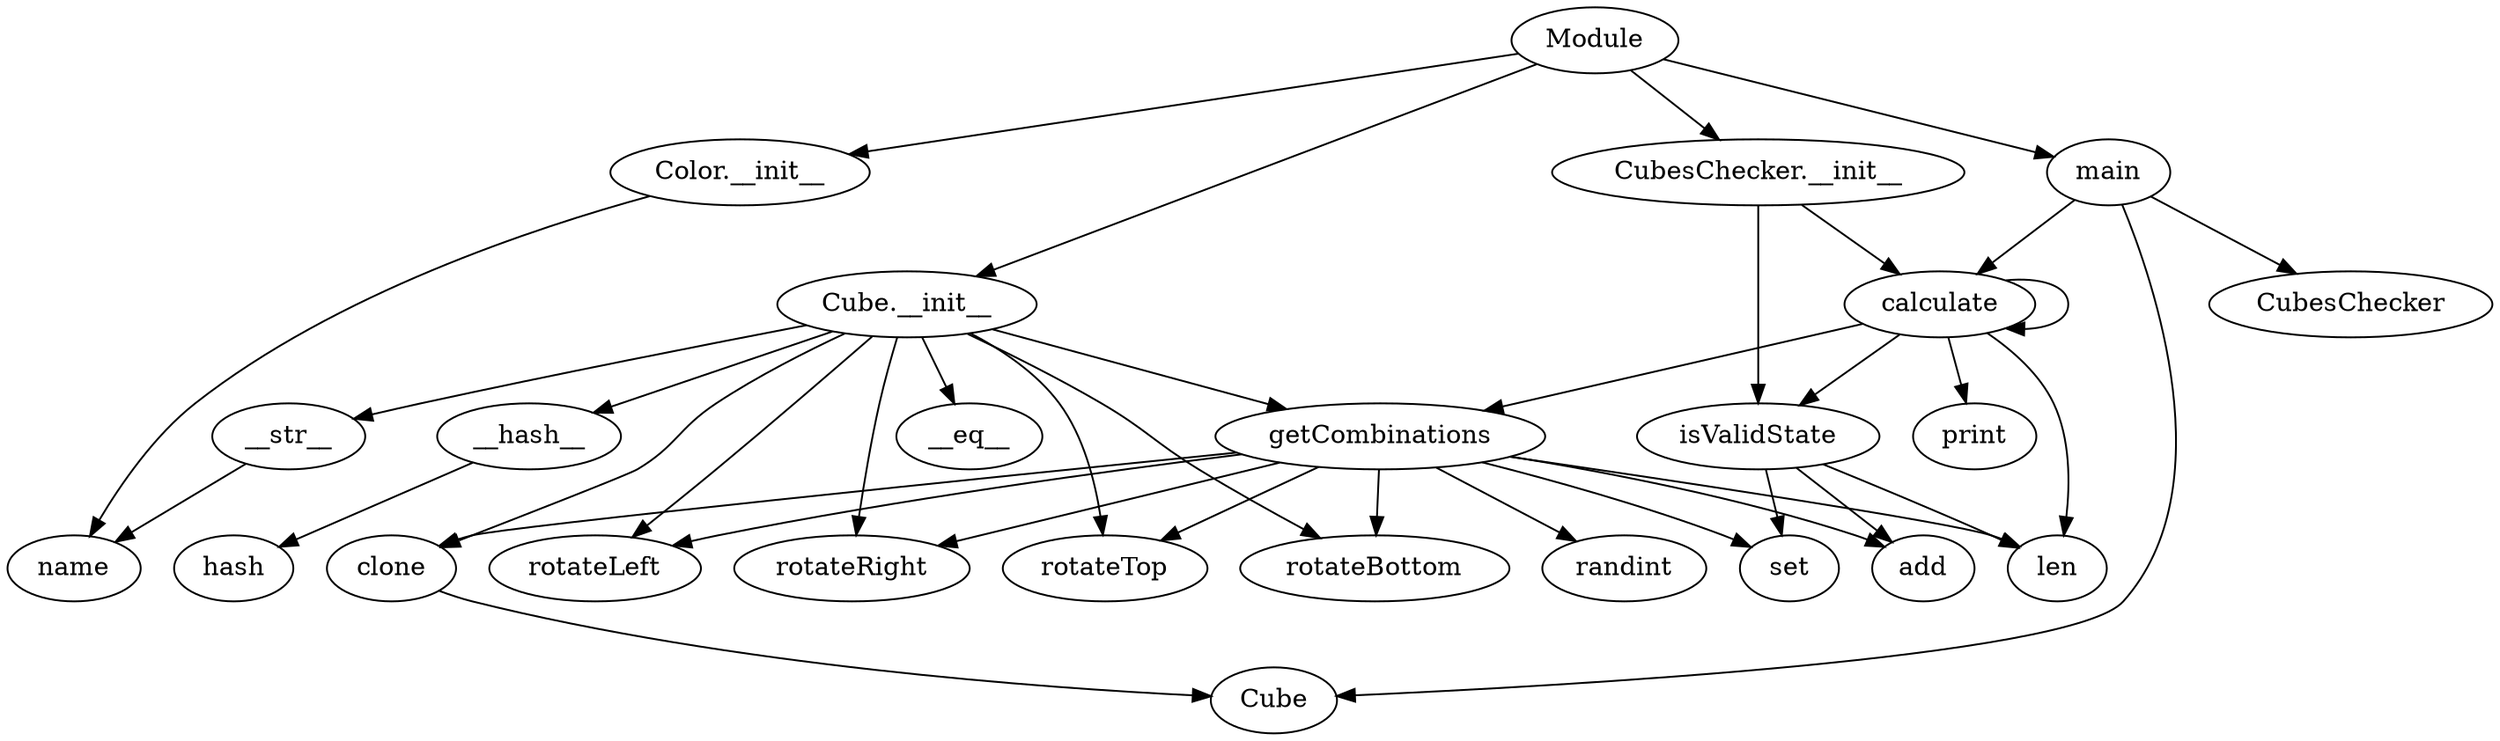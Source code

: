 digraph  {
name;
__eq__;
__hash__;
hash;
clone;
Cube;
__str__;
getCombinations;
set;
add;
len;
randint;
rotateLeft;
rotateRight;
rotateTop;
rotateBottom;
isValidState;
calculate;
print;
main;
CubesChecker;
Module;
"Color.__init__";
"Cube.__init__";
"CubesChecker.__init__";
__hash__ -> hash;
clone -> Cube;
__str__ -> name;
getCombinations -> set;
getCombinations -> add;
getCombinations -> clone;
getCombinations -> len;
getCombinations -> randint;
getCombinations -> rotateLeft;
getCombinations -> rotateRight;
getCombinations -> rotateTop;
getCombinations -> rotateBottom;
isValidState -> set;
isValidState -> add;
isValidState -> len;
calculate -> len;
calculate -> isValidState;
calculate -> print;
calculate -> getCombinations;
calculate -> calculate;
main -> Cube;
main -> CubesChecker;
main -> calculate;
Module -> "Color.__init__";
Module -> "Cube.__init__";
Module -> "CubesChecker.__init__";
Module -> main;
"Color.__init__" -> name;
"Cube.__init__" -> __eq__;
"Cube.__init__" -> __hash__;
"Cube.__init__" -> clone;
"Cube.__init__" -> __str__;
"Cube.__init__" -> getCombinations;
"Cube.__init__" -> rotateLeft;
"Cube.__init__" -> rotateRight;
"Cube.__init__" -> rotateTop;
"Cube.__init__" -> rotateBottom;
"CubesChecker.__init__" -> isValidState;
"CubesChecker.__init__" -> calculate;
}
